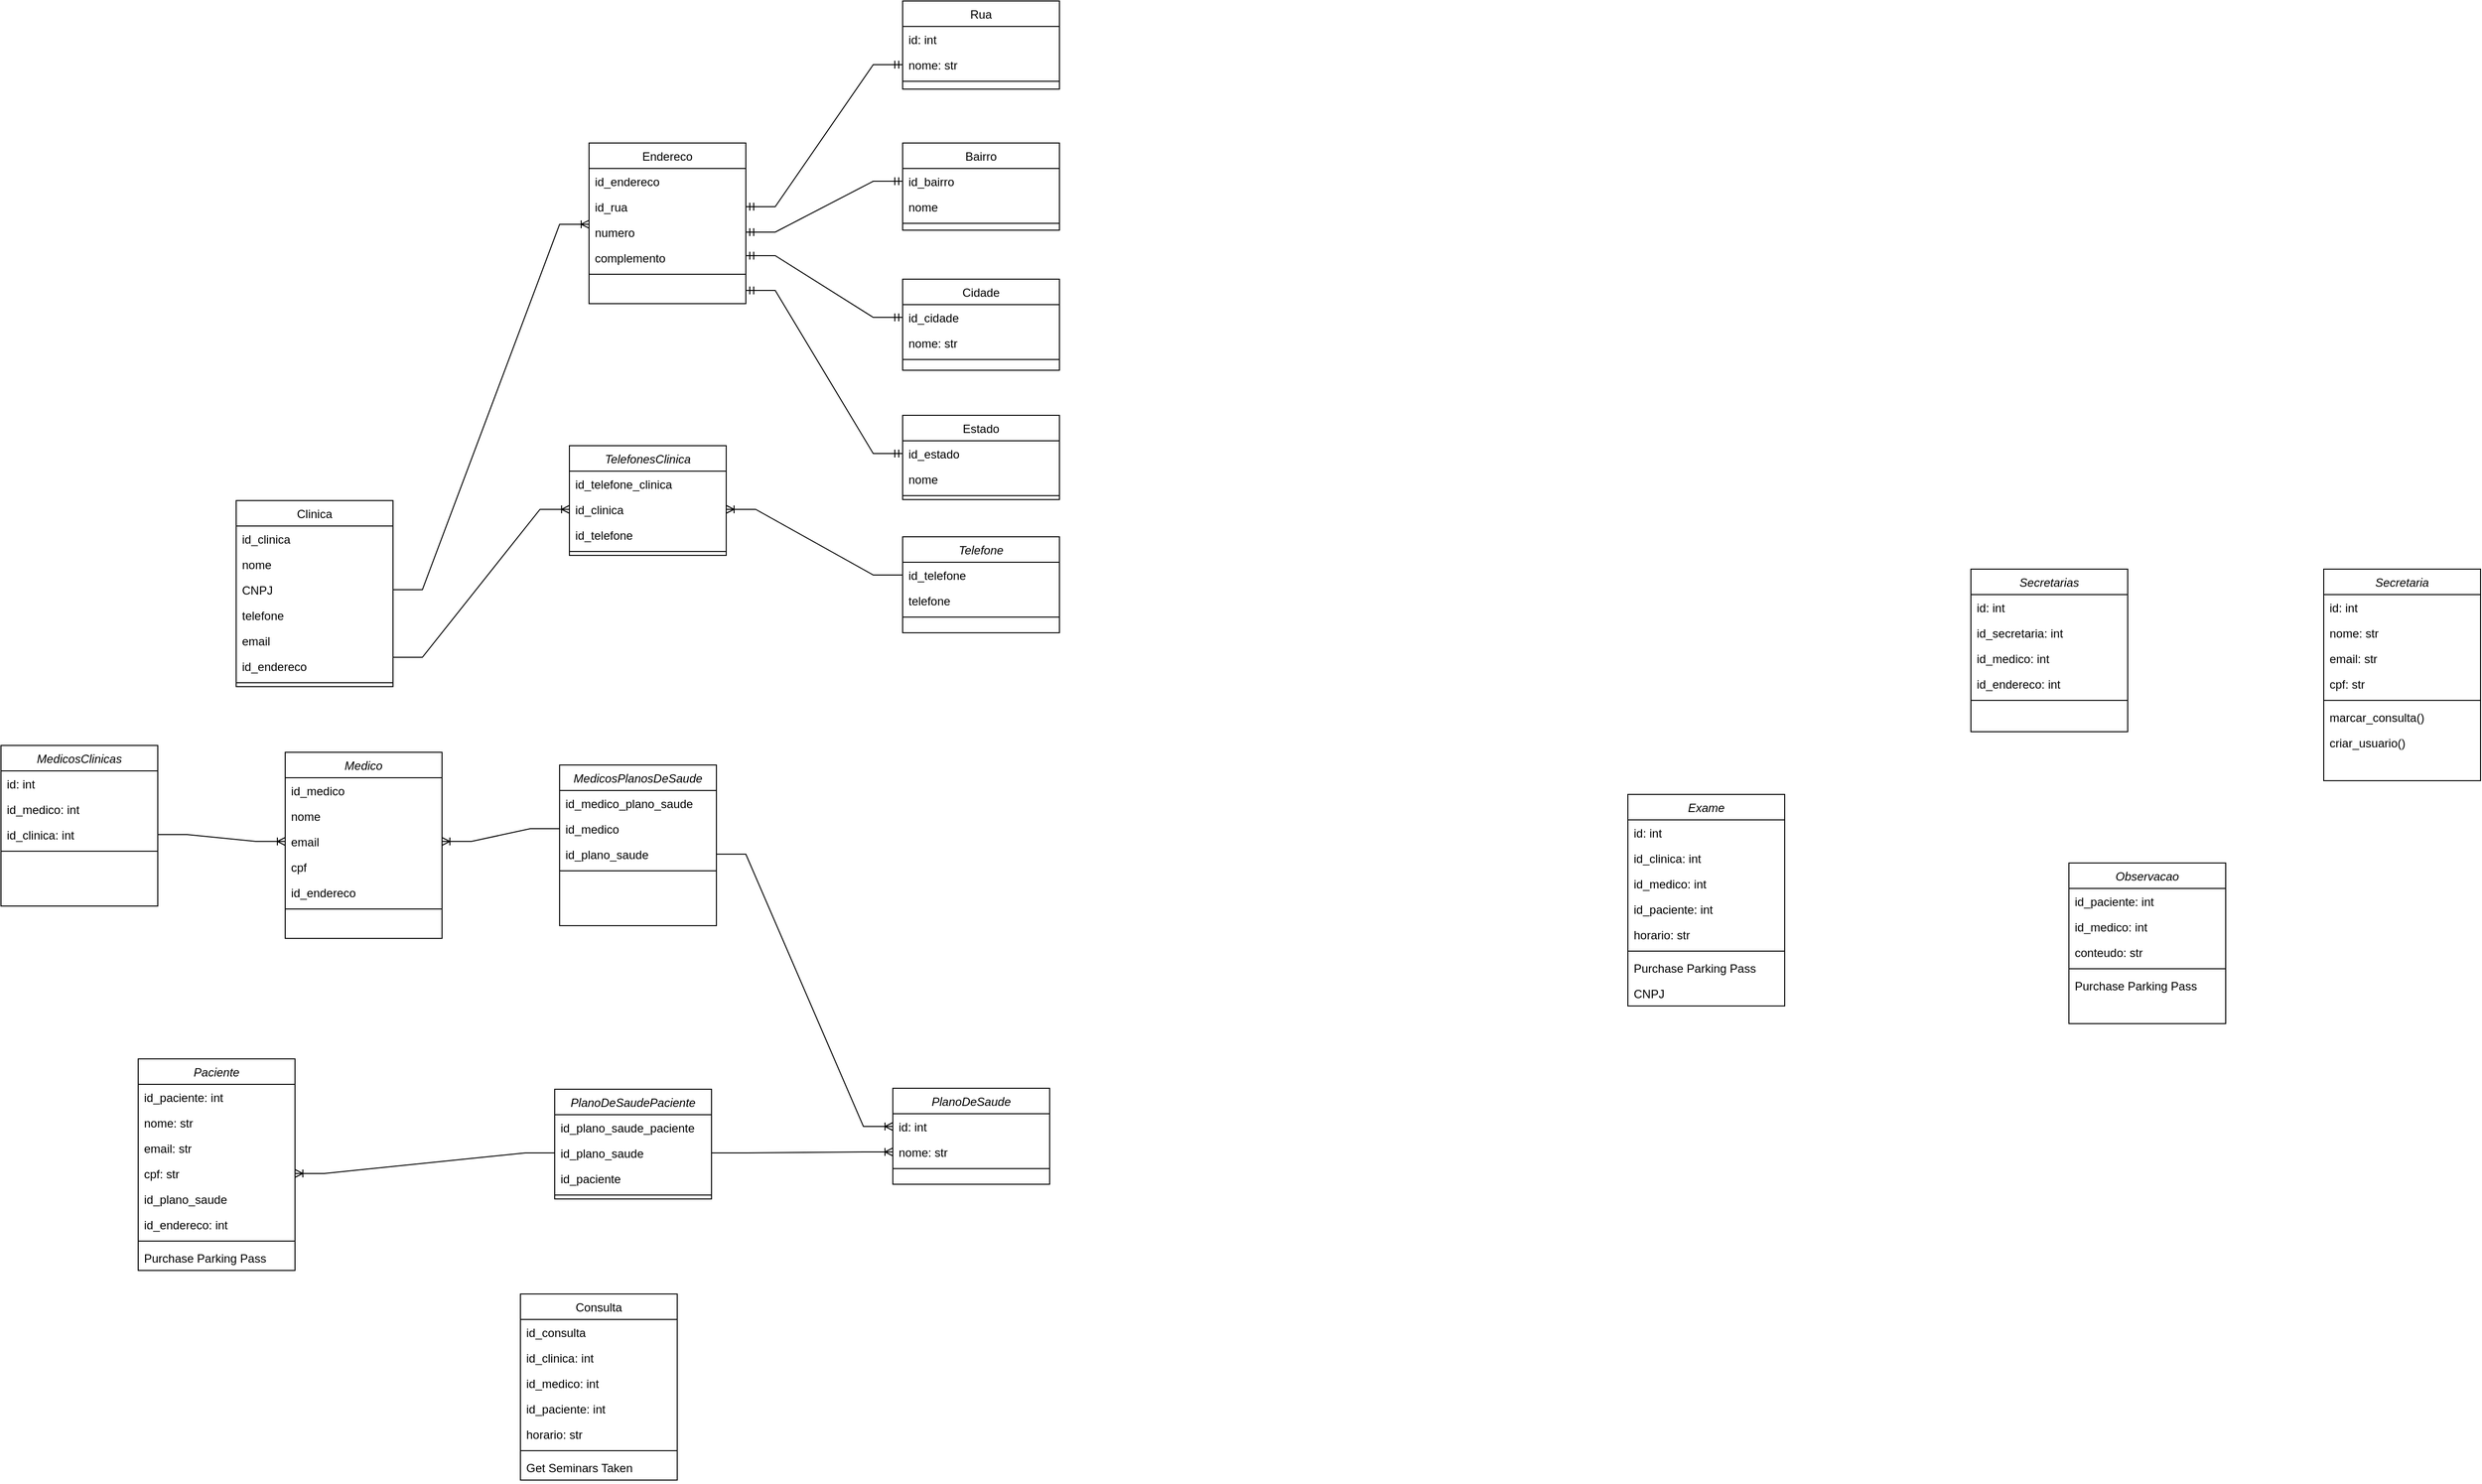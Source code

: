 <mxfile version="26.0.16">
  <diagram id="C5RBs43oDa-KdzZeNtuy" name="Page-1">
    <mxGraphModel dx="3377" dy="2084" grid="1" gridSize="10" guides="1" tooltips="1" connect="1" arrows="1" fold="1" page="1" pageScale="1" pageWidth="827" pageHeight="1169" math="0" shadow="0">
      <root>
        <mxCell id="WIyWlLk6GJQsqaUBKTNV-0" />
        <mxCell id="WIyWlLk6GJQsqaUBKTNV-1" parent="WIyWlLk6GJQsqaUBKTNV-0" />
        <mxCell id="zkfFHV4jXpPFQw0GAbJ--0" value="Observacao" style="swimlane;fontStyle=2;align=center;verticalAlign=top;childLayout=stackLayout;horizontal=1;startSize=26;horizontalStack=0;resizeParent=1;resizeLast=0;collapsible=1;marginBottom=0;rounded=0;shadow=0;strokeWidth=1;" parent="WIyWlLk6GJQsqaUBKTNV-1" vertex="1">
          <mxGeometry x="1150" y="380" width="160" height="164" as="geometry">
            <mxRectangle x="230" y="140" width="160" height="26" as="alternateBounds" />
          </mxGeometry>
        </mxCell>
        <mxCell id="zkfFHV4jXpPFQw0GAbJ--1" value="id_paciente: int" style="text;align=left;verticalAlign=top;spacingLeft=4;spacingRight=4;overflow=hidden;rotatable=0;points=[[0,0.5],[1,0.5]];portConstraint=eastwest;" parent="zkfFHV4jXpPFQw0GAbJ--0" vertex="1">
          <mxGeometry y="26" width="160" height="26" as="geometry" />
        </mxCell>
        <mxCell id="SX7Bbc2QHcD6YAkWvThL-48" value="id_medico: int" style="text;align=left;verticalAlign=top;spacingLeft=4;spacingRight=4;overflow=hidden;rotatable=0;points=[[0,0.5],[1,0.5]];portConstraint=eastwest;" parent="zkfFHV4jXpPFQw0GAbJ--0" vertex="1">
          <mxGeometry y="52" width="160" height="26" as="geometry" />
        </mxCell>
        <mxCell id="zkfFHV4jXpPFQw0GAbJ--2" value="conteudo: str" style="text;align=left;verticalAlign=top;spacingLeft=4;spacingRight=4;overflow=hidden;rotatable=0;points=[[0,0.5],[1,0.5]];portConstraint=eastwest;rounded=0;shadow=0;html=0;" parent="zkfFHV4jXpPFQw0GAbJ--0" vertex="1">
          <mxGeometry y="78" width="160" height="26" as="geometry" />
        </mxCell>
        <mxCell id="zkfFHV4jXpPFQw0GAbJ--4" value="" style="line;html=1;strokeWidth=1;align=left;verticalAlign=middle;spacingTop=-1;spacingLeft=3;spacingRight=3;rotatable=0;labelPosition=right;points=[];portConstraint=eastwest;" parent="zkfFHV4jXpPFQw0GAbJ--0" vertex="1">
          <mxGeometry y="104" width="160" height="8" as="geometry" />
        </mxCell>
        <mxCell id="zkfFHV4jXpPFQw0GAbJ--5" value="Purchase Parking Pass" style="text;align=left;verticalAlign=top;spacingLeft=4;spacingRight=4;overflow=hidden;rotatable=0;points=[[0,0.5],[1,0.5]];portConstraint=eastwest;" parent="zkfFHV4jXpPFQw0GAbJ--0" vertex="1">
          <mxGeometry y="112" width="160" height="26" as="geometry" />
        </mxCell>
        <mxCell id="zkfFHV4jXpPFQw0GAbJ--6" value="Consulta" style="swimlane;fontStyle=0;align=center;verticalAlign=top;childLayout=stackLayout;horizontal=1;startSize=26;horizontalStack=0;resizeParent=1;resizeLast=0;collapsible=1;marginBottom=0;rounded=0;shadow=0;strokeWidth=1;" parent="WIyWlLk6GJQsqaUBKTNV-1" vertex="1">
          <mxGeometry x="-430" y="820" width="160" height="190" as="geometry">
            <mxRectangle x="130" y="380" width="160" height="26" as="alternateBounds" />
          </mxGeometry>
        </mxCell>
        <mxCell id="zkfFHV4jXpPFQw0GAbJ--8" value="id_consulta" style="text;align=left;verticalAlign=top;spacingLeft=4;spacingRight=4;overflow=hidden;rotatable=0;points=[[0,0.5],[1,0.5]];portConstraint=eastwest;rounded=0;shadow=0;html=0;" parent="zkfFHV4jXpPFQw0GAbJ--6" vertex="1">
          <mxGeometry y="26" width="160" height="26" as="geometry" />
        </mxCell>
        <mxCell id="SX7Bbc2QHcD6YAkWvThL-60" value="id_clinica: int" style="text;align=left;verticalAlign=top;spacingLeft=4;spacingRight=4;overflow=hidden;rotatable=0;points=[[0,0.5],[1,0.5]];portConstraint=eastwest;rounded=0;shadow=0;html=0;" parent="zkfFHV4jXpPFQw0GAbJ--6" vertex="1">
          <mxGeometry y="52" width="160" height="26" as="geometry" />
        </mxCell>
        <mxCell id="SX7Bbc2QHcD6YAkWvThL-52" value="id_medico: int" style="text;align=left;verticalAlign=top;spacingLeft=4;spacingRight=4;overflow=hidden;rotatable=0;points=[[0,0.5],[1,0.5]];portConstraint=eastwest;" parent="zkfFHV4jXpPFQw0GAbJ--6" vertex="1">
          <mxGeometry y="78" width="160" height="26" as="geometry" />
        </mxCell>
        <mxCell id="SX7Bbc2QHcD6YAkWvThL-54" value="id_paciente: int" style="text;align=left;verticalAlign=top;spacingLeft=4;spacingRight=4;overflow=hidden;rotatable=0;points=[[0,0.5],[1,0.5]];portConstraint=eastwest;" parent="zkfFHV4jXpPFQw0GAbJ--6" vertex="1">
          <mxGeometry y="104" width="160" height="26" as="geometry" />
        </mxCell>
        <mxCell id="zkfFHV4jXpPFQw0GAbJ--7" value="horario: str" style="text;align=left;verticalAlign=top;spacingLeft=4;spacingRight=4;overflow=hidden;rotatable=0;points=[[0,0.5],[1,0.5]];portConstraint=eastwest;" parent="zkfFHV4jXpPFQw0GAbJ--6" vertex="1">
          <mxGeometry y="130" width="160" height="26" as="geometry" />
        </mxCell>
        <mxCell id="zkfFHV4jXpPFQw0GAbJ--9" value="" style="line;html=1;strokeWidth=1;align=left;verticalAlign=middle;spacingTop=-1;spacingLeft=3;spacingRight=3;rotatable=0;labelPosition=right;points=[];portConstraint=eastwest;" parent="zkfFHV4jXpPFQw0GAbJ--6" vertex="1">
          <mxGeometry y="156" width="160" height="8" as="geometry" />
        </mxCell>
        <mxCell id="zkfFHV4jXpPFQw0GAbJ--11" value="Get Seminars Taken" style="text;align=left;verticalAlign=top;spacingLeft=4;spacingRight=4;overflow=hidden;rotatable=0;points=[[0,0.5],[1,0.5]];portConstraint=eastwest;" parent="zkfFHV4jXpPFQw0GAbJ--6" vertex="1">
          <mxGeometry y="164" width="160" height="26" as="geometry" />
        </mxCell>
        <mxCell id="zkfFHV4jXpPFQw0GAbJ--13" value="Clinica" style="swimlane;fontStyle=0;align=center;verticalAlign=top;childLayout=stackLayout;horizontal=1;startSize=26;horizontalStack=0;resizeParent=1;resizeLast=0;collapsible=1;marginBottom=0;rounded=0;shadow=0;strokeWidth=1;" parent="WIyWlLk6GJQsqaUBKTNV-1" vertex="1">
          <mxGeometry x="-720" y="10" width="160" height="190" as="geometry">
            <mxRectangle x="340" y="380" width="170" height="26" as="alternateBounds" />
          </mxGeometry>
        </mxCell>
        <mxCell id="zkfFHV4jXpPFQw0GAbJ--14" value="id_clinica" style="text;align=left;verticalAlign=top;spacingLeft=4;spacingRight=4;overflow=hidden;rotatable=0;points=[[0,0.5],[1,0.5]];portConstraint=eastwest;" parent="zkfFHV4jXpPFQw0GAbJ--13" vertex="1">
          <mxGeometry y="26" width="160" height="26" as="geometry" />
        </mxCell>
        <mxCell id="SX7Bbc2QHcD6YAkWvThL-89" value="nome" style="text;align=left;verticalAlign=top;spacingLeft=4;spacingRight=4;overflow=hidden;rotatable=0;points=[[0,0.5],[1,0.5]];portConstraint=eastwest;" parent="zkfFHV4jXpPFQw0GAbJ--13" vertex="1">
          <mxGeometry y="52" width="160" height="26" as="geometry" />
        </mxCell>
        <mxCell id="SX7Bbc2QHcD6YAkWvThL-164" value="CNPJ" style="text;align=left;verticalAlign=top;spacingLeft=4;spacingRight=4;overflow=hidden;rotatable=0;points=[[0,0.5],[1,0.5]];portConstraint=eastwest;" parent="zkfFHV4jXpPFQw0GAbJ--13" vertex="1">
          <mxGeometry y="78" width="160" height="26" as="geometry" />
        </mxCell>
        <mxCell id="SX7Bbc2QHcD6YAkWvThL-168" value="telefone" style="text;align=left;verticalAlign=top;spacingLeft=4;spacingRight=4;overflow=hidden;rotatable=0;points=[[0,0.5],[1,0.5]];portConstraint=eastwest;" parent="zkfFHV4jXpPFQw0GAbJ--13" vertex="1">
          <mxGeometry y="104" width="160" height="26" as="geometry" />
        </mxCell>
        <mxCell id="SX7Bbc2QHcD6YAkWvThL-166" value="email" style="text;align=left;verticalAlign=top;spacingLeft=4;spacingRight=4;overflow=hidden;rotatable=0;points=[[0,0.5],[1,0.5]];portConstraint=eastwest;" parent="zkfFHV4jXpPFQw0GAbJ--13" vertex="1">
          <mxGeometry y="130" width="160" height="26" as="geometry" />
        </mxCell>
        <mxCell id="SX7Bbc2QHcD6YAkWvThL-118" value="id_endereco" style="text;align=left;verticalAlign=top;spacingLeft=4;spacingRight=4;overflow=hidden;rotatable=0;points=[[0,0.5],[1,0.5]];portConstraint=eastwest;" parent="zkfFHV4jXpPFQw0GAbJ--13" vertex="1">
          <mxGeometry y="156" width="160" height="26" as="geometry" />
        </mxCell>
        <mxCell id="zkfFHV4jXpPFQw0GAbJ--15" value="" style="line;html=1;strokeWidth=1;align=left;verticalAlign=middle;spacingTop=-1;spacingLeft=3;spacingRight=3;rotatable=0;labelPosition=right;points=[];portConstraint=eastwest;" parent="zkfFHV4jXpPFQw0GAbJ--13" vertex="1">
          <mxGeometry y="182" width="160" height="8" as="geometry" />
        </mxCell>
        <mxCell id="SX7Bbc2QHcD6YAkWvThL-0" value="Paciente" style="swimlane;fontStyle=2;align=center;verticalAlign=top;childLayout=stackLayout;horizontal=1;startSize=26;horizontalStack=0;resizeParent=1;resizeLast=0;collapsible=1;marginBottom=0;rounded=0;shadow=0;strokeWidth=1;" parent="WIyWlLk6GJQsqaUBKTNV-1" vertex="1">
          <mxGeometry x="-820" y="580" width="160" height="216" as="geometry">
            <mxRectangle x="230" y="140" width="160" height="26" as="alternateBounds" />
          </mxGeometry>
        </mxCell>
        <mxCell id="SX7Bbc2QHcD6YAkWvThL-71" value="id_paciente: int" style="text;align=left;verticalAlign=top;spacingLeft=4;spacingRight=4;overflow=hidden;rotatable=0;points=[[0,0.5],[1,0.5]];portConstraint=eastwest;" parent="SX7Bbc2QHcD6YAkWvThL-0" vertex="1">
          <mxGeometry y="26" width="160" height="26" as="geometry" />
        </mxCell>
        <mxCell id="SX7Bbc2QHcD6YAkWvThL-73" value="nome: str" style="text;align=left;verticalAlign=top;spacingLeft=4;spacingRight=4;overflow=hidden;rotatable=0;points=[[0,0.5],[1,0.5]];portConstraint=eastwest;rounded=0;shadow=0;html=0;" parent="SX7Bbc2QHcD6YAkWvThL-0" vertex="1">
          <mxGeometry y="52" width="160" height="26" as="geometry" />
        </mxCell>
        <mxCell id="SX7Bbc2QHcD6YAkWvThL-78" value="email: str" style="text;align=left;verticalAlign=top;spacingLeft=4;spacingRight=4;overflow=hidden;rotatable=0;points=[[0,0.5],[1,0.5]];portConstraint=eastwest;rounded=0;shadow=0;html=0;" parent="SX7Bbc2QHcD6YAkWvThL-0" vertex="1">
          <mxGeometry y="78" width="160" height="26" as="geometry" />
        </mxCell>
        <mxCell id="SX7Bbc2QHcD6YAkWvThL-72" value="cpf: str" style="text;align=left;verticalAlign=top;spacingLeft=4;spacingRight=4;overflow=hidden;rotatable=0;points=[[0,0.5],[1,0.5]];portConstraint=eastwest;" parent="SX7Bbc2QHcD6YAkWvThL-0" vertex="1">
          <mxGeometry y="104" width="160" height="26" as="geometry" />
        </mxCell>
        <mxCell id="SX7Bbc2QHcD6YAkWvThL-177" value="id_plano_saude" style="text;align=left;verticalAlign=top;spacingLeft=4;spacingRight=4;overflow=hidden;rotatable=0;points=[[0,0.5],[1,0.5]];portConstraint=eastwest;" parent="SX7Bbc2QHcD6YAkWvThL-0" vertex="1">
          <mxGeometry y="130" width="160" height="26" as="geometry" />
        </mxCell>
        <mxCell id="SX7Bbc2QHcD6YAkWvThL-141" value="id_endereco: int" style="text;align=left;verticalAlign=top;spacingLeft=4;spacingRight=4;overflow=hidden;rotatable=0;points=[[0,0.5],[1,0.5]];portConstraint=eastwest;" parent="SX7Bbc2QHcD6YAkWvThL-0" vertex="1">
          <mxGeometry y="156" width="160" height="26" as="geometry" />
        </mxCell>
        <mxCell id="SX7Bbc2QHcD6YAkWvThL-4" value="" style="line;html=1;strokeWidth=1;align=left;verticalAlign=middle;spacingTop=-1;spacingLeft=3;spacingRight=3;rotatable=0;labelPosition=right;points=[];portConstraint=eastwest;" parent="SX7Bbc2QHcD6YAkWvThL-0" vertex="1">
          <mxGeometry y="182" width="160" height="8" as="geometry" />
        </mxCell>
        <mxCell id="SX7Bbc2QHcD6YAkWvThL-5" value="Purchase Parking Pass" style="text;align=left;verticalAlign=top;spacingLeft=4;spacingRight=4;overflow=hidden;rotatable=0;points=[[0,0.5],[1,0.5]];portConstraint=eastwest;" parent="SX7Bbc2QHcD6YAkWvThL-0" vertex="1">
          <mxGeometry y="190" width="160" height="26" as="geometry" />
        </mxCell>
        <mxCell id="SX7Bbc2QHcD6YAkWvThL-7" value="Medico" style="swimlane;fontStyle=2;align=center;verticalAlign=top;childLayout=stackLayout;horizontal=1;startSize=26;horizontalStack=0;resizeParent=1;resizeLast=0;collapsible=1;marginBottom=0;rounded=0;shadow=0;strokeWidth=1;" parent="WIyWlLk6GJQsqaUBKTNV-1" vertex="1">
          <mxGeometry x="-670" y="267" width="160" height="190" as="geometry">
            <mxRectangle x="230" y="140" width="160" height="26" as="alternateBounds" />
          </mxGeometry>
        </mxCell>
        <mxCell id="SX7Bbc2QHcD6YAkWvThL-68" value="id_medico" style="text;align=left;verticalAlign=top;spacingLeft=4;spacingRight=4;overflow=hidden;rotatable=0;points=[[0,0.5],[1,0.5]];portConstraint=eastwest;" parent="SX7Bbc2QHcD6YAkWvThL-7" vertex="1">
          <mxGeometry y="26" width="160" height="26" as="geometry" />
        </mxCell>
        <mxCell id="SX7Bbc2QHcD6YAkWvThL-69" value="nome" style="text;align=left;verticalAlign=top;spacingLeft=4;spacingRight=4;overflow=hidden;rotatable=0;points=[[0,0.5],[1,0.5]];portConstraint=eastwest;" parent="SX7Bbc2QHcD6YAkWvThL-7" vertex="1">
          <mxGeometry y="52" width="160" height="26" as="geometry" />
        </mxCell>
        <mxCell id="SX7Bbc2QHcD6YAkWvThL-70" value="email" style="text;align=left;verticalAlign=top;spacingLeft=4;spacingRight=4;overflow=hidden;rotatable=0;points=[[0,0.5],[1,0.5]];portConstraint=eastwest;rounded=0;shadow=0;html=0;" parent="SX7Bbc2QHcD6YAkWvThL-7" vertex="1">
          <mxGeometry y="78" width="160" height="26" as="geometry" />
        </mxCell>
        <mxCell id="SX7Bbc2QHcD6YAkWvThL-79" value="cpf" style="text;align=left;verticalAlign=top;spacingLeft=4;spacingRight=4;overflow=hidden;rotatable=0;points=[[0,0.5],[1,0.5]];portConstraint=eastwest;" parent="SX7Bbc2QHcD6YAkWvThL-7" vertex="1">
          <mxGeometry y="104" width="160" height="26" as="geometry" />
        </mxCell>
        <mxCell id="SX7Bbc2QHcD6YAkWvThL-142" value="id_endereco" style="text;align=left;verticalAlign=top;spacingLeft=4;spacingRight=4;overflow=hidden;rotatable=0;points=[[0,0.5],[1,0.5]];portConstraint=eastwest;" parent="SX7Bbc2QHcD6YAkWvThL-7" vertex="1">
          <mxGeometry y="130" width="160" height="26" as="geometry" />
        </mxCell>
        <mxCell id="SX7Bbc2QHcD6YAkWvThL-11" value="" style="line;html=1;strokeWidth=1;align=left;verticalAlign=middle;spacingTop=-1;spacingLeft=3;spacingRight=3;rotatable=0;labelPosition=right;points=[];portConstraint=eastwest;" parent="SX7Bbc2QHcD6YAkWvThL-7" vertex="1">
          <mxGeometry y="156" width="160" height="8" as="geometry" />
        </mxCell>
        <mxCell id="SX7Bbc2QHcD6YAkWvThL-14" value="Exame" style="swimlane;fontStyle=2;align=center;verticalAlign=top;childLayout=stackLayout;horizontal=1;startSize=26;horizontalStack=0;resizeParent=1;resizeLast=0;collapsible=1;marginBottom=0;rounded=0;shadow=0;strokeWidth=1;" parent="WIyWlLk6GJQsqaUBKTNV-1" vertex="1">
          <mxGeometry x="700" y="310" width="160" height="216" as="geometry">
            <mxRectangle x="230" y="140" width="160" height="26" as="alternateBounds" />
          </mxGeometry>
        </mxCell>
        <mxCell id="SX7Bbc2QHcD6YAkWvThL-17" value="id: int" style="text;align=left;verticalAlign=top;spacingLeft=4;spacingRight=4;overflow=hidden;rotatable=0;points=[[0,0.5],[1,0.5]];portConstraint=eastwest;rounded=0;shadow=0;html=0;" parent="SX7Bbc2QHcD6YAkWvThL-14" vertex="1">
          <mxGeometry y="26" width="160" height="26" as="geometry" />
        </mxCell>
        <mxCell id="SX7Bbc2QHcD6YAkWvThL-117" value="id_clinica: int" style="text;align=left;verticalAlign=top;spacingLeft=4;spacingRight=4;overflow=hidden;rotatable=0;points=[[0,0.5],[1,0.5]];portConstraint=eastwest;rounded=0;shadow=0;html=0;" parent="SX7Bbc2QHcD6YAkWvThL-14" vertex="1">
          <mxGeometry y="52" width="160" height="26" as="geometry" />
        </mxCell>
        <mxCell id="SX7Bbc2QHcD6YAkWvThL-15" value="id_medico: int" style="text;align=left;verticalAlign=top;spacingLeft=4;spacingRight=4;overflow=hidden;rotatable=0;points=[[0,0.5],[1,0.5]];portConstraint=eastwest;" parent="SX7Bbc2QHcD6YAkWvThL-14" vertex="1">
          <mxGeometry y="78" width="160" height="26" as="geometry" />
        </mxCell>
        <mxCell id="SX7Bbc2QHcD6YAkWvThL-16" value="id_paciente: int" style="text;align=left;verticalAlign=top;spacingLeft=4;spacingRight=4;overflow=hidden;rotatable=0;points=[[0,0.5],[1,0.5]];portConstraint=eastwest;rounded=0;shadow=0;html=0;" parent="SX7Bbc2QHcD6YAkWvThL-14" vertex="1">
          <mxGeometry y="104" width="160" height="26" as="geometry" />
        </mxCell>
        <mxCell id="SX7Bbc2QHcD6YAkWvThL-35" value="horario: str" style="text;align=left;verticalAlign=top;spacingLeft=4;spacingRight=4;overflow=hidden;rotatable=0;points=[[0,0.5],[1,0.5]];portConstraint=eastwest;rounded=0;shadow=0;html=0;" parent="SX7Bbc2QHcD6YAkWvThL-14" vertex="1">
          <mxGeometry y="130" width="160" height="26" as="geometry" />
        </mxCell>
        <mxCell id="SX7Bbc2QHcD6YAkWvThL-18" value="" style="line;html=1;strokeWidth=1;align=left;verticalAlign=middle;spacingTop=-1;spacingLeft=3;spacingRight=3;rotatable=0;labelPosition=right;points=[];portConstraint=eastwest;" parent="SX7Bbc2QHcD6YAkWvThL-14" vertex="1">
          <mxGeometry y="156" width="160" height="8" as="geometry" />
        </mxCell>
        <mxCell id="SX7Bbc2QHcD6YAkWvThL-19" value="Purchase Parking Pass" style="text;align=left;verticalAlign=top;spacingLeft=4;spacingRight=4;overflow=hidden;rotatable=0;points=[[0,0.5],[1,0.5]];portConstraint=eastwest;" parent="SX7Bbc2QHcD6YAkWvThL-14" vertex="1">
          <mxGeometry y="164" width="160" height="26" as="geometry" />
        </mxCell>
        <mxCell id="SX7Bbc2QHcD6YAkWvThL-165" value="CNPJ" style="text;align=left;verticalAlign=top;spacingLeft=4;spacingRight=4;overflow=hidden;rotatable=0;points=[[0,0.5],[1,0.5]];portConstraint=eastwest;" parent="SX7Bbc2QHcD6YAkWvThL-14" vertex="1">
          <mxGeometry y="190" width="160" height="26" as="geometry" />
        </mxCell>
        <mxCell id="SX7Bbc2QHcD6YAkWvThL-39" value="Secretaria" style="swimlane;fontStyle=2;align=center;verticalAlign=top;childLayout=stackLayout;horizontal=1;startSize=26;horizontalStack=0;resizeParent=1;resizeLast=0;collapsible=1;marginBottom=0;rounded=0;shadow=0;strokeWidth=1;" parent="WIyWlLk6GJQsqaUBKTNV-1" vertex="1">
          <mxGeometry x="1410" y="80" width="160" height="216" as="geometry">
            <mxRectangle x="230" y="140" width="160" height="26" as="alternateBounds" />
          </mxGeometry>
        </mxCell>
        <mxCell id="SX7Bbc2QHcD6YAkWvThL-74" value="id: int" style="text;align=left;verticalAlign=top;spacingLeft=4;spacingRight=4;overflow=hidden;rotatable=0;points=[[0,0.5],[1,0.5]];portConstraint=eastwest;" parent="SX7Bbc2QHcD6YAkWvThL-39" vertex="1">
          <mxGeometry y="26" width="160" height="26" as="geometry" />
        </mxCell>
        <mxCell id="SX7Bbc2QHcD6YAkWvThL-75" value="nome: str" style="text;align=left;verticalAlign=top;spacingLeft=4;spacingRight=4;overflow=hidden;rotatable=0;points=[[0,0.5],[1,0.5]];portConstraint=eastwest;" parent="SX7Bbc2QHcD6YAkWvThL-39" vertex="1">
          <mxGeometry y="52" width="160" height="26" as="geometry" />
        </mxCell>
        <mxCell id="SX7Bbc2QHcD6YAkWvThL-76" value="email: str" style="text;align=left;verticalAlign=top;spacingLeft=4;spacingRight=4;overflow=hidden;rotatable=0;points=[[0,0.5],[1,0.5]];portConstraint=eastwest;rounded=0;shadow=0;html=0;" parent="SX7Bbc2QHcD6YAkWvThL-39" vertex="1">
          <mxGeometry y="78" width="160" height="26" as="geometry" />
        </mxCell>
        <mxCell id="SX7Bbc2QHcD6YAkWvThL-80" value="cpf: str" style="text;align=left;verticalAlign=top;spacingLeft=4;spacingRight=4;overflow=hidden;rotatable=0;points=[[0,0.5],[1,0.5]];portConstraint=eastwest;" parent="SX7Bbc2QHcD6YAkWvThL-39" vertex="1">
          <mxGeometry y="104" width="160" height="26" as="geometry" />
        </mxCell>
        <mxCell id="SX7Bbc2QHcD6YAkWvThL-40" value="" style="line;html=1;strokeWidth=1;align=left;verticalAlign=middle;spacingTop=-1;spacingLeft=3;spacingRight=3;rotatable=0;labelPosition=right;points=[];portConstraint=eastwest;" parent="SX7Bbc2QHcD6YAkWvThL-39" vertex="1">
          <mxGeometry y="130" width="160" height="8" as="geometry" />
        </mxCell>
        <mxCell id="SX7Bbc2QHcD6YAkWvThL-41" value="marcar_consulta()" style="text;align=left;verticalAlign=top;spacingLeft=4;spacingRight=4;overflow=hidden;rotatable=0;points=[[0,0.5],[1,0.5]];portConstraint=eastwest;" parent="SX7Bbc2QHcD6YAkWvThL-39" vertex="1">
          <mxGeometry y="138" width="160" height="26" as="geometry" />
        </mxCell>
        <mxCell id="SX7Bbc2QHcD6YAkWvThL-81" value="criar_usuario()" style="text;align=left;verticalAlign=top;spacingLeft=4;spacingRight=4;overflow=hidden;rotatable=0;points=[[0,0.5],[1,0.5]];portConstraint=eastwest;" parent="SX7Bbc2QHcD6YAkWvThL-39" vertex="1">
          <mxGeometry y="164" width="160" height="26" as="geometry" />
        </mxCell>
        <mxCell id="SX7Bbc2QHcD6YAkWvThL-82" value="MedicosClinicas" style="swimlane;fontStyle=2;align=center;verticalAlign=top;childLayout=stackLayout;horizontal=1;startSize=26;horizontalStack=0;resizeParent=1;resizeLast=0;collapsible=1;marginBottom=0;rounded=0;shadow=0;strokeWidth=1;" parent="WIyWlLk6GJQsqaUBKTNV-1" vertex="1">
          <mxGeometry x="-960" y="260" width="160" height="164" as="geometry">
            <mxRectangle x="230" y="140" width="160" height="26" as="alternateBounds" />
          </mxGeometry>
        </mxCell>
        <mxCell id="SX7Bbc2QHcD6YAkWvThL-83" value="id: int" style="text;align=left;verticalAlign=top;spacingLeft=4;spacingRight=4;overflow=hidden;rotatable=0;points=[[0,0.5],[1,0.5]];portConstraint=eastwest;" parent="SX7Bbc2QHcD6YAkWvThL-82" vertex="1">
          <mxGeometry y="26" width="160" height="26" as="geometry" />
        </mxCell>
        <mxCell id="SX7Bbc2QHcD6YAkWvThL-84" value="id_medico: int" style="text;align=left;verticalAlign=top;spacingLeft=4;spacingRight=4;overflow=hidden;rotatable=0;points=[[0,0.5],[1,0.5]];portConstraint=eastwest;" parent="SX7Bbc2QHcD6YAkWvThL-82" vertex="1">
          <mxGeometry y="52" width="160" height="26" as="geometry" />
        </mxCell>
        <mxCell id="SX7Bbc2QHcD6YAkWvThL-85" value="id_clinica: int" style="text;align=left;verticalAlign=top;spacingLeft=4;spacingRight=4;overflow=hidden;rotatable=0;points=[[0,0.5],[1,0.5]];portConstraint=eastwest;rounded=0;shadow=0;html=0;" parent="SX7Bbc2QHcD6YAkWvThL-82" vertex="1">
          <mxGeometry y="78" width="160" height="26" as="geometry" />
        </mxCell>
        <mxCell id="SX7Bbc2QHcD6YAkWvThL-87" value="" style="line;html=1;strokeWidth=1;align=left;verticalAlign=middle;spacingTop=-1;spacingLeft=3;spacingRight=3;rotatable=0;labelPosition=right;points=[];portConstraint=eastwest;" parent="SX7Bbc2QHcD6YAkWvThL-82" vertex="1">
          <mxGeometry y="104" width="160" height="8" as="geometry" />
        </mxCell>
        <mxCell id="SX7Bbc2QHcD6YAkWvThL-91" value="Secretarias" style="swimlane;fontStyle=2;align=center;verticalAlign=top;childLayout=stackLayout;horizontal=1;startSize=26;horizontalStack=0;resizeParent=1;resizeLast=0;collapsible=1;marginBottom=0;rounded=0;shadow=0;strokeWidth=1;" parent="WIyWlLk6GJQsqaUBKTNV-1" vertex="1">
          <mxGeometry x="1050" y="80" width="160" height="166" as="geometry">
            <mxRectangle x="230" y="140" width="160" height="26" as="alternateBounds" />
          </mxGeometry>
        </mxCell>
        <mxCell id="SX7Bbc2QHcD6YAkWvThL-92" value="id: int" style="text;align=left;verticalAlign=top;spacingLeft=4;spacingRight=4;overflow=hidden;rotatable=0;points=[[0,0.5],[1,0.5]];portConstraint=eastwest;" parent="SX7Bbc2QHcD6YAkWvThL-91" vertex="1">
          <mxGeometry y="26" width="160" height="26" as="geometry" />
        </mxCell>
        <mxCell id="SX7Bbc2QHcD6YAkWvThL-93" value="id_secretaria: int" style="text;align=left;verticalAlign=top;spacingLeft=4;spacingRight=4;overflow=hidden;rotatable=0;points=[[0,0.5],[1,0.5]];portConstraint=eastwest;" parent="SX7Bbc2QHcD6YAkWvThL-91" vertex="1">
          <mxGeometry y="52" width="160" height="26" as="geometry" />
        </mxCell>
        <mxCell id="SX7Bbc2QHcD6YAkWvThL-94" value="id_medico: int" style="text;align=left;verticalAlign=top;spacingLeft=4;spacingRight=4;overflow=hidden;rotatable=0;points=[[0,0.5],[1,0.5]];portConstraint=eastwest;rounded=0;shadow=0;html=0;" parent="SX7Bbc2QHcD6YAkWvThL-91" vertex="1">
          <mxGeometry y="78" width="160" height="26" as="geometry" />
        </mxCell>
        <mxCell id="SX7Bbc2QHcD6YAkWvThL-143" value="id_endereco: int" style="text;align=left;verticalAlign=top;spacingLeft=4;spacingRight=4;overflow=hidden;rotatable=0;points=[[0,0.5],[1,0.5]];portConstraint=eastwest;" parent="SX7Bbc2QHcD6YAkWvThL-91" vertex="1">
          <mxGeometry y="104" width="160" height="26" as="geometry" />
        </mxCell>
        <mxCell id="SX7Bbc2QHcD6YAkWvThL-97" value="" style="line;html=1;strokeWidth=1;align=left;verticalAlign=middle;spacingTop=-1;spacingLeft=3;spacingRight=3;rotatable=0;labelPosition=right;points=[];portConstraint=eastwest;" parent="SX7Bbc2QHcD6YAkWvThL-91" vertex="1">
          <mxGeometry y="130" width="160" height="8" as="geometry" />
        </mxCell>
        <mxCell id="SX7Bbc2QHcD6YAkWvThL-107" value="MedicosPlanosDeSaude" style="swimlane;fontStyle=2;align=center;verticalAlign=top;childLayout=stackLayout;horizontal=1;startSize=26;horizontalStack=0;resizeParent=1;resizeLast=0;collapsible=1;marginBottom=0;rounded=0;shadow=0;strokeWidth=1;" parent="WIyWlLk6GJQsqaUBKTNV-1" vertex="1">
          <mxGeometry x="-390" y="280" width="160" height="164" as="geometry">
            <mxRectangle x="230" y="140" width="160" height="26" as="alternateBounds" />
          </mxGeometry>
        </mxCell>
        <mxCell id="SX7Bbc2QHcD6YAkWvThL-108" value="id_medico_plano_saude" style="text;align=left;verticalAlign=top;spacingLeft=4;spacingRight=4;overflow=hidden;rotatable=0;points=[[0,0.5],[1,0.5]];portConstraint=eastwest;" parent="SX7Bbc2QHcD6YAkWvThL-107" vertex="1">
          <mxGeometry y="26" width="160" height="26" as="geometry" />
        </mxCell>
        <mxCell id="SX7Bbc2QHcD6YAkWvThL-109" value="id_medico" style="text;align=left;verticalAlign=top;spacingLeft=4;spacingRight=4;overflow=hidden;rotatable=0;points=[[0,0.5],[1,0.5]];portConstraint=eastwest;" parent="SX7Bbc2QHcD6YAkWvThL-107" vertex="1">
          <mxGeometry y="52" width="160" height="26" as="geometry" />
        </mxCell>
        <mxCell id="SX7Bbc2QHcD6YAkWvThL-111" value="id_plano_saude" style="text;align=left;verticalAlign=top;spacingLeft=4;spacingRight=4;overflow=hidden;rotatable=0;points=[[0,0.5],[1,0.5]];portConstraint=eastwest;" parent="SX7Bbc2QHcD6YAkWvThL-107" vertex="1">
          <mxGeometry y="78" width="160" height="26" as="geometry" />
        </mxCell>
        <mxCell id="SX7Bbc2QHcD6YAkWvThL-110" value="" style="line;html=1;strokeWidth=1;align=left;verticalAlign=middle;spacingTop=-1;spacingLeft=3;spacingRight=3;rotatable=0;labelPosition=right;points=[];portConstraint=eastwest;" parent="SX7Bbc2QHcD6YAkWvThL-107" vertex="1">
          <mxGeometry y="104" width="160" height="8" as="geometry" />
        </mxCell>
        <mxCell id="SX7Bbc2QHcD6YAkWvThL-112" value="PlanoDeSaude" style="swimlane;fontStyle=2;align=center;verticalAlign=top;childLayout=stackLayout;horizontal=1;startSize=26;horizontalStack=0;resizeParent=1;resizeLast=0;collapsible=1;marginBottom=0;rounded=0;shadow=0;strokeWidth=1;" parent="WIyWlLk6GJQsqaUBKTNV-1" vertex="1">
          <mxGeometry x="-50" y="610" width="160" height="98" as="geometry">
            <mxRectangle x="230" y="140" width="160" height="26" as="alternateBounds" />
          </mxGeometry>
        </mxCell>
        <mxCell id="SX7Bbc2QHcD6YAkWvThL-113" value="id: int" style="text;align=left;verticalAlign=top;spacingLeft=4;spacingRight=4;overflow=hidden;rotatable=0;points=[[0,0.5],[1,0.5]];portConstraint=eastwest;" parent="SX7Bbc2QHcD6YAkWvThL-112" vertex="1">
          <mxGeometry y="26" width="160" height="26" as="geometry" />
        </mxCell>
        <mxCell id="SX7Bbc2QHcD6YAkWvThL-114" value="nome: str" style="text;align=left;verticalAlign=top;spacingLeft=4;spacingRight=4;overflow=hidden;rotatable=0;points=[[0,0.5],[1,0.5]];portConstraint=eastwest;" parent="SX7Bbc2QHcD6YAkWvThL-112" vertex="1">
          <mxGeometry y="52" width="160" height="26" as="geometry" />
        </mxCell>
        <mxCell id="SX7Bbc2QHcD6YAkWvThL-115" value="" style="line;html=1;strokeWidth=1;align=left;verticalAlign=middle;spacingTop=-1;spacingLeft=3;spacingRight=3;rotatable=0;labelPosition=right;points=[];portConstraint=eastwest;" parent="SX7Bbc2QHcD6YAkWvThL-112" vertex="1">
          <mxGeometry y="78" width="160" height="8" as="geometry" />
        </mxCell>
        <mxCell id="SX7Bbc2QHcD6YAkWvThL-119" value="Endereco" style="swimlane;fontStyle=0;align=center;verticalAlign=top;childLayout=stackLayout;horizontal=1;startSize=26;horizontalStack=0;resizeParent=1;resizeLast=0;collapsible=1;marginBottom=0;rounded=0;shadow=0;strokeWidth=1;" parent="WIyWlLk6GJQsqaUBKTNV-1" vertex="1">
          <mxGeometry x="-360" y="-355" width="160" height="164" as="geometry">
            <mxRectangle x="340" y="380" width="170" height="26" as="alternateBounds" />
          </mxGeometry>
        </mxCell>
        <mxCell id="SX7Bbc2QHcD6YAkWvThL-120" value="id_endereco" style="text;align=left;verticalAlign=top;spacingLeft=4;spacingRight=4;overflow=hidden;rotatable=0;points=[[0,0.5],[1,0.5]];portConstraint=eastwest;" parent="SX7Bbc2QHcD6YAkWvThL-119" vertex="1">
          <mxGeometry y="26" width="160" height="26" as="geometry" />
        </mxCell>
        <mxCell id="SX7Bbc2QHcD6YAkWvThL-121" value="id_rua" style="text;align=left;verticalAlign=top;spacingLeft=4;spacingRight=4;overflow=hidden;rotatable=0;points=[[0,0.5],[1,0.5]];portConstraint=eastwest;" parent="SX7Bbc2QHcD6YAkWvThL-119" vertex="1">
          <mxGeometry y="52" width="160" height="26" as="geometry" />
        </mxCell>
        <mxCell id="SX7Bbc2QHcD6YAkWvThL-122" value="numero" style="text;align=left;verticalAlign=top;spacingLeft=4;spacingRight=4;overflow=hidden;rotatable=0;points=[[0,0.5],[1,0.5]];portConstraint=eastwest;" parent="SX7Bbc2QHcD6YAkWvThL-119" vertex="1">
          <mxGeometry y="78" width="160" height="26" as="geometry" />
        </mxCell>
        <mxCell id="SX7Bbc2QHcD6YAkWvThL-169" value="complemento" style="text;align=left;verticalAlign=top;spacingLeft=4;spacingRight=4;overflow=hidden;rotatable=0;points=[[0,0.5],[1,0.5]];portConstraint=eastwest;" parent="SX7Bbc2QHcD6YAkWvThL-119" vertex="1">
          <mxGeometry y="104" width="160" height="26" as="geometry" />
        </mxCell>
        <mxCell id="SX7Bbc2QHcD6YAkWvThL-123" value="" style="line;html=1;strokeWidth=1;align=left;verticalAlign=middle;spacingTop=-1;spacingLeft=3;spacingRight=3;rotatable=0;labelPosition=right;points=[];portConstraint=eastwest;" parent="SX7Bbc2QHcD6YAkWvThL-119" vertex="1">
          <mxGeometry y="130" width="160" height="8" as="geometry" />
        </mxCell>
        <mxCell id="SX7Bbc2QHcD6YAkWvThL-126" value="Rua" style="swimlane;fontStyle=0;align=center;verticalAlign=top;childLayout=stackLayout;horizontal=1;startSize=26;horizontalStack=0;resizeParent=1;resizeLast=0;collapsible=1;marginBottom=0;rounded=0;shadow=0;strokeWidth=1;" parent="WIyWlLk6GJQsqaUBKTNV-1" vertex="1">
          <mxGeometry x="-40" y="-500" width="160" height="90" as="geometry">
            <mxRectangle x="340" y="380" width="170" height="26" as="alternateBounds" />
          </mxGeometry>
        </mxCell>
        <mxCell id="SX7Bbc2QHcD6YAkWvThL-127" value="id: int" style="text;align=left;verticalAlign=top;spacingLeft=4;spacingRight=4;overflow=hidden;rotatable=0;points=[[0,0.5],[1,0.5]];portConstraint=eastwest;" parent="SX7Bbc2QHcD6YAkWvThL-126" vertex="1">
          <mxGeometry y="26" width="160" height="26" as="geometry" />
        </mxCell>
        <mxCell id="SX7Bbc2QHcD6YAkWvThL-128" value="nome: str" style="text;align=left;verticalAlign=top;spacingLeft=4;spacingRight=4;overflow=hidden;rotatable=0;points=[[0,0.5],[1,0.5]];portConstraint=eastwest;" parent="SX7Bbc2QHcD6YAkWvThL-126" vertex="1">
          <mxGeometry y="52" width="160" height="26" as="geometry" />
        </mxCell>
        <mxCell id="SX7Bbc2QHcD6YAkWvThL-132" value="" style="line;html=1;strokeWidth=1;align=left;verticalAlign=middle;spacingTop=-1;spacingLeft=3;spacingRight=3;rotatable=0;labelPosition=right;points=[];portConstraint=eastwest;" parent="SX7Bbc2QHcD6YAkWvThL-126" vertex="1">
          <mxGeometry y="78" width="160" height="8" as="geometry" />
        </mxCell>
        <mxCell id="SX7Bbc2QHcD6YAkWvThL-133" value="Bairro" style="swimlane;fontStyle=0;align=center;verticalAlign=top;childLayout=stackLayout;horizontal=1;startSize=26;horizontalStack=0;resizeParent=1;resizeLast=0;collapsible=1;marginBottom=0;rounded=0;shadow=0;strokeWidth=1;" parent="WIyWlLk6GJQsqaUBKTNV-1" vertex="1">
          <mxGeometry x="-40" y="-355" width="160" height="89" as="geometry">
            <mxRectangle x="340" y="380" width="170" height="26" as="alternateBounds" />
          </mxGeometry>
        </mxCell>
        <mxCell id="SX7Bbc2QHcD6YAkWvThL-134" value="id_bairro" style="text;align=left;verticalAlign=top;spacingLeft=4;spacingRight=4;overflow=hidden;rotatable=0;points=[[0,0.5],[1,0.5]];portConstraint=eastwest;" parent="SX7Bbc2QHcD6YAkWvThL-133" vertex="1">
          <mxGeometry y="26" width="160" height="26" as="geometry" />
        </mxCell>
        <mxCell id="SX7Bbc2QHcD6YAkWvThL-135" value="nome" style="text;align=left;verticalAlign=top;spacingLeft=4;spacingRight=4;overflow=hidden;rotatable=0;points=[[0,0.5],[1,0.5]];portConstraint=eastwest;" parent="SX7Bbc2QHcD6YAkWvThL-133" vertex="1">
          <mxGeometry y="52" width="160" height="26" as="geometry" />
        </mxCell>
        <mxCell id="SX7Bbc2QHcD6YAkWvThL-136" value="" style="line;html=1;strokeWidth=1;align=left;verticalAlign=middle;spacingTop=-1;spacingLeft=3;spacingRight=3;rotatable=0;labelPosition=right;points=[];portConstraint=eastwest;" parent="SX7Bbc2QHcD6YAkWvThL-133" vertex="1">
          <mxGeometry y="78" width="160" height="8" as="geometry" />
        </mxCell>
        <mxCell id="SX7Bbc2QHcD6YAkWvThL-137" value="Cidade" style="swimlane;fontStyle=0;align=center;verticalAlign=top;childLayout=stackLayout;horizontal=1;startSize=26;horizontalStack=0;resizeParent=1;resizeLast=0;collapsible=1;marginBottom=0;rounded=0;shadow=0;strokeWidth=1;" parent="WIyWlLk6GJQsqaUBKTNV-1" vertex="1">
          <mxGeometry x="-40" y="-216" width="160" height="93" as="geometry">
            <mxRectangle x="340" y="380" width="170" height="26" as="alternateBounds" />
          </mxGeometry>
        </mxCell>
        <mxCell id="SX7Bbc2QHcD6YAkWvThL-138" value="id_cidade" style="text;align=left;verticalAlign=top;spacingLeft=4;spacingRight=4;overflow=hidden;rotatable=0;points=[[0,0.5],[1,0.5]];portConstraint=eastwest;" parent="SX7Bbc2QHcD6YAkWvThL-137" vertex="1">
          <mxGeometry y="26" width="160" height="26" as="geometry" />
        </mxCell>
        <mxCell id="SX7Bbc2QHcD6YAkWvThL-139" value="nome: str" style="text;align=left;verticalAlign=top;spacingLeft=4;spacingRight=4;overflow=hidden;rotatable=0;points=[[0,0.5],[1,0.5]];portConstraint=eastwest;" parent="SX7Bbc2QHcD6YAkWvThL-137" vertex="1">
          <mxGeometry y="52" width="160" height="26" as="geometry" />
        </mxCell>
        <mxCell id="SX7Bbc2QHcD6YAkWvThL-140" value="" style="line;html=1;strokeWidth=1;align=left;verticalAlign=middle;spacingTop=-1;spacingLeft=3;spacingRight=3;rotatable=0;labelPosition=right;points=[];portConstraint=eastwest;" parent="SX7Bbc2QHcD6YAkWvThL-137" vertex="1">
          <mxGeometry y="78" width="160" height="8" as="geometry" />
        </mxCell>
        <mxCell id="SX7Bbc2QHcD6YAkWvThL-154" value="Estado" style="swimlane;fontStyle=0;align=center;verticalAlign=top;childLayout=stackLayout;horizontal=1;startSize=26;horizontalStack=0;resizeParent=1;resizeLast=0;collapsible=1;marginBottom=0;rounded=0;shadow=0;strokeWidth=1;" parent="WIyWlLk6GJQsqaUBKTNV-1" vertex="1">
          <mxGeometry x="-40" y="-77" width="160" height="86" as="geometry">
            <mxRectangle x="340" y="380" width="170" height="26" as="alternateBounds" />
          </mxGeometry>
        </mxCell>
        <mxCell id="SX7Bbc2QHcD6YAkWvThL-155" value="id_estado" style="text;align=left;verticalAlign=top;spacingLeft=4;spacingRight=4;overflow=hidden;rotatable=0;points=[[0,0.5],[1,0.5]];portConstraint=eastwest;" parent="SX7Bbc2QHcD6YAkWvThL-154" vertex="1">
          <mxGeometry y="26" width="160" height="26" as="geometry" />
        </mxCell>
        <mxCell id="SX7Bbc2QHcD6YAkWvThL-156" value="nome" style="text;align=left;verticalAlign=top;spacingLeft=4;spacingRight=4;overflow=hidden;rotatable=0;points=[[0,0.5],[1,0.5]];portConstraint=eastwest;" parent="SX7Bbc2QHcD6YAkWvThL-154" vertex="1">
          <mxGeometry y="52" width="160" height="26" as="geometry" />
        </mxCell>
        <mxCell id="SX7Bbc2QHcD6YAkWvThL-158" value="" style="line;html=1;strokeWidth=1;align=left;verticalAlign=middle;spacingTop=-1;spacingLeft=3;spacingRight=3;rotatable=0;labelPosition=right;points=[];portConstraint=eastwest;" parent="SX7Bbc2QHcD6YAkWvThL-154" vertex="1">
          <mxGeometry y="78" width="160" height="8" as="geometry" />
        </mxCell>
        <mxCell id="SX7Bbc2QHcD6YAkWvThL-170" value="" style="edgeStyle=entityRelationEdgeStyle;fontSize=12;html=1;endArrow=ERoneToMany;rounded=0;exitX=1;exitY=0.5;exitDx=0;exitDy=0;entryX=0;entryY=1.192;entryDx=0;entryDy=0;entryPerimeter=0;" parent="WIyWlLk6GJQsqaUBKTNV-1" source="SX7Bbc2QHcD6YAkWvThL-164" target="SX7Bbc2QHcD6YAkWvThL-121" edge="1">
          <mxGeometry width="100" height="100" relative="1" as="geometry">
            <mxPoint x="-170" y="97" as="sourcePoint" />
            <mxPoint x="-60" y="60" as="targetPoint" />
          </mxGeometry>
        </mxCell>
        <mxCell id="SX7Bbc2QHcD6YAkWvThL-172" value="" style="edgeStyle=entityRelationEdgeStyle;fontSize=12;html=1;endArrow=ERmandOne;startArrow=ERmandOne;rounded=0;exitX=1;exitY=0.5;exitDx=0;exitDy=0;entryX=0;entryY=0.5;entryDx=0;entryDy=0;" parent="WIyWlLk6GJQsqaUBKTNV-1" source="SX7Bbc2QHcD6YAkWvThL-121" target="SX7Bbc2QHcD6YAkWvThL-128" edge="1">
          <mxGeometry width="100" height="100" relative="1" as="geometry">
            <mxPoint x="-120" y="-393" as="sourcePoint" />
            <mxPoint x="-270" y="-553" as="targetPoint" />
          </mxGeometry>
        </mxCell>
        <mxCell id="SX7Bbc2QHcD6YAkWvThL-173" value="" style="edgeStyle=entityRelationEdgeStyle;fontSize=12;html=1;endArrow=ERmandOne;startArrow=ERmandOne;rounded=0;exitX=1;exitY=0.5;exitDx=0;exitDy=0;entryX=0;entryY=0.5;entryDx=0;entryDy=0;" parent="WIyWlLk6GJQsqaUBKTNV-1" target="SX7Bbc2QHcD6YAkWvThL-138" edge="1">
          <mxGeometry width="100" height="100" relative="1" as="geometry">
            <mxPoint x="-200" y="-240" as="sourcePoint" />
            <mxPoint x="-40" y="-283" as="targetPoint" />
          </mxGeometry>
        </mxCell>
        <mxCell id="SX7Bbc2QHcD6YAkWvThL-174" value="" style="edgeStyle=entityRelationEdgeStyle;fontSize=12;html=1;endArrow=ERmandOne;startArrow=ERmandOne;rounded=0;exitX=1;exitY=0.5;exitDx=0;exitDy=0;entryX=0;entryY=0.5;entryDx=0;entryDy=0;" parent="WIyWlLk6GJQsqaUBKTNV-1" target="SX7Bbc2QHcD6YAkWvThL-155" edge="1">
          <mxGeometry width="100" height="100" relative="1" as="geometry">
            <mxPoint x="-200" y="-204.5" as="sourcePoint" />
            <mxPoint x="-40" y="-115.5" as="targetPoint" />
          </mxGeometry>
        </mxCell>
        <mxCell id="SX7Bbc2QHcD6YAkWvThL-175" value="" style="edgeStyle=entityRelationEdgeStyle;fontSize=12;html=1;endArrow=ERmandOne;startArrow=ERmandOne;rounded=0;exitX=1;exitY=0.5;exitDx=0;exitDy=0;entryX=0;entryY=0.5;entryDx=0;entryDy=0;" parent="WIyWlLk6GJQsqaUBKTNV-1" source="SX7Bbc2QHcD6YAkWvThL-122" target="SX7Bbc2QHcD6YAkWvThL-134" edge="1">
          <mxGeometry width="100" height="100" relative="1" as="geometry">
            <mxPoint x="-170" y="-248" as="sourcePoint" />
            <mxPoint x="-10" y="-393" as="targetPoint" />
          </mxGeometry>
        </mxCell>
        <mxCell id="SX7Bbc2QHcD6YAkWvThL-178" value="PlanoDeSaudePaciente" style="swimlane;fontStyle=2;align=center;verticalAlign=top;childLayout=stackLayout;horizontal=1;startSize=26;horizontalStack=0;resizeParent=1;resizeLast=0;collapsible=1;marginBottom=0;rounded=0;shadow=0;strokeWidth=1;" parent="WIyWlLk6GJQsqaUBKTNV-1" vertex="1">
          <mxGeometry x="-395" y="611" width="160" height="112" as="geometry">
            <mxRectangle x="230" y="140" width="160" height="26" as="alternateBounds" />
          </mxGeometry>
        </mxCell>
        <mxCell id="SX7Bbc2QHcD6YAkWvThL-179" value="id_plano_saude_paciente" style="text;align=left;verticalAlign=top;spacingLeft=4;spacingRight=4;overflow=hidden;rotatable=0;points=[[0,0.5],[1,0.5]];portConstraint=eastwest;" parent="SX7Bbc2QHcD6YAkWvThL-178" vertex="1">
          <mxGeometry y="26" width="160" height="26" as="geometry" />
        </mxCell>
        <mxCell id="SX7Bbc2QHcD6YAkWvThL-182" value="id_plano_saude" style="text;align=left;verticalAlign=top;spacingLeft=4;spacingRight=4;overflow=hidden;rotatable=0;points=[[0,0.5],[1,0.5]];portConstraint=eastwest;" parent="SX7Bbc2QHcD6YAkWvThL-178" vertex="1">
          <mxGeometry y="52" width="160" height="26" as="geometry" />
        </mxCell>
        <mxCell id="SX7Bbc2QHcD6YAkWvThL-180" value="id_paciente" style="text;align=left;verticalAlign=top;spacingLeft=4;spacingRight=4;overflow=hidden;rotatable=0;points=[[0,0.5],[1,0.5]];portConstraint=eastwest;" parent="SX7Bbc2QHcD6YAkWvThL-178" vertex="1">
          <mxGeometry y="78" width="160" height="26" as="geometry" />
        </mxCell>
        <mxCell id="SX7Bbc2QHcD6YAkWvThL-181" value="" style="line;html=1;strokeWidth=1;align=left;verticalAlign=middle;spacingTop=-1;spacingLeft=3;spacingRight=3;rotatable=0;labelPosition=right;points=[];portConstraint=eastwest;" parent="SX7Bbc2QHcD6YAkWvThL-178" vertex="1">
          <mxGeometry y="104" width="160" height="8" as="geometry" />
        </mxCell>
        <mxCell id="SX7Bbc2QHcD6YAkWvThL-183" value="" style="edgeStyle=entityRelationEdgeStyle;fontSize=12;html=1;endArrow=ERoneToMany;rounded=0;exitX=1;exitY=0.5;exitDx=0;exitDy=0;entryX=0;entryY=0.5;entryDx=0;entryDy=0;" parent="WIyWlLk6GJQsqaUBKTNV-1" source="SX7Bbc2QHcD6YAkWvThL-182" target="SX7Bbc2QHcD6YAkWvThL-114" edge="1">
          <mxGeometry width="100" height="100" relative="1" as="geometry">
            <mxPoint x="-485" y="723" as="sourcePoint" />
            <mxPoint x="-385" y="724" as="targetPoint" />
          </mxGeometry>
        </mxCell>
        <mxCell id="SX7Bbc2QHcD6YAkWvThL-184" value="" style="edgeStyle=entityRelationEdgeStyle;fontSize=12;html=1;endArrow=ERoneToMany;rounded=0;exitX=0;exitY=0.5;exitDx=0;exitDy=0;entryX=1;entryY=0.5;entryDx=0;entryDy=0;" parent="WIyWlLk6GJQsqaUBKTNV-1" source="SX7Bbc2QHcD6YAkWvThL-182" target="SX7Bbc2QHcD6YAkWvThL-72" edge="1">
          <mxGeometry width="100" height="100" relative="1" as="geometry">
            <mxPoint x="-215" y="655" as="sourcePoint" />
            <mxPoint x="-115" y="695" as="targetPoint" />
          </mxGeometry>
        </mxCell>
        <mxCell id="SX7Bbc2QHcD6YAkWvThL-185" value="TelefonesClinica" style="swimlane;fontStyle=2;align=center;verticalAlign=top;childLayout=stackLayout;horizontal=1;startSize=26;horizontalStack=0;resizeParent=1;resizeLast=0;collapsible=1;marginBottom=0;rounded=0;shadow=0;strokeWidth=1;" parent="WIyWlLk6GJQsqaUBKTNV-1" vertex="1">
          <mxGeometry x="-380" y="-46" width="160" height="112" as="geometry">
            <mxRectangle x="230" y="140" width="160" height="26" as="alternateBounds" />
          </mxGeometry>
        </mxCell>
        <mxCell id="SX7Bbc2QHcD6YAkWvThL-186" value="id_telefone_clinica" style="text;align=left;verticalAlign=top;spacingLeft=4;spacingRight=4;overflow=hidden;rotatable=0;points=[[0,0.5],[1,0.5]];portConstraint=eastwest;" parent="SX7Bbc2QHcD6YAkWvThL-185" vertex="1">
          <mxGeometry y="26" width="160" height="26" as="geometry" />
        </mxCell>
        <mxCell id="SX7Bbc2QHcD6YAkWvThL-187" value="id_clinica" style="text;align=left;verticalAlign=top;spacingLeft=4;spacingRight=4;overflow=hidden;rotatable=0;points=[[0,0.5],[1,0.5]];portConstraint=eastwest;" parent="SX7Bbc2QHcD6YAkWvThL-185" vertex="1">
          <mxGeometry y="52" width="160" height="26" as="geometry" />
        </mxCell>
        <mxCell id="NSPT1qt1gc0JSA5UXou5-0" value="id_telefone" style="text;align=left;verticalAlign=top;spacingLeft=4;spacingRight=4;overflow=hidden;rotatable=0;points=[[0,0.5],[1,0.5]];portConstraint=eastwest;" vertex="1" parent="SX7Bbc2QHcD6YAkWvThL-185">
          <mxGeometry y="78" width="160" height="26" as="geometry" />
        </mxCell>
        <mxCell id="SX7Bbc2QHcD6YAkWvThL-188" value="" style="line;html=1;strokeWidth=1;align=left;verticalAlign=middle;spacingTop=-1;spacingLeft=3;spacingRight=3;rotatable=0;labelPosition=right;points=[];portConstraint=eastwest;" parent="SX7Bbc2QHcD6YAkWvThL-185" vertex="1">
          <mxGeometry y="104" width="160" height="8" as="geometry" />
        </mxCell>
        <mxCell id="SX7Bbc2QHcD6YAkWvThL-189" value="Telefone" style="swimlane;fontStyle=2;align=center;verticalAlign=top;childLayout=stackLayout;horizontal=1;startSize=26;horizontalStack=0;resizeParent=1;resizeLast=0;collapsible=1;marginBottom=0;rounded=0;shadow=0;strokeWidth=1;" parent="WIyWlLk6GJQsqaUBKTNV-1" vertex="1">
          <mxGeometry x="-40" y="47" width="160" height="98" as="geometry">
            <mxRectangle x="230" y="140" width="160" height="26" as="alternateBounds" />
          </mxGeometry>
        </mxCell>
        <mxCell id="SX7Bbc2QHcD6YAkWvThL-190" value="id_telefone" style="text;align=left;verticalAlign=top;spacingLeft=4;spacingRight=4;overflow=hidden;rotatable=0;points=[[0,0.5],[1,0.5]];portConstraint=eastwest;" parent="SX7Bbc2QHcD6YAkWvThL-189" vertex="1">
          <mxGeometry y="26" width="160" height="26" as="geometry" />
        </mxCell>
        <mxCell id="SX7Bbc2QHcD6YAkWvThL-191" value="telefone" style="text;align=left;verticalAlign=top;spacingLeft=4;spacingRight=4;overflow=hidden;rotatable=0;points=[[0,0.5],[1,0.5]];portConstraint=eastwest;" parent="SX7Bbc2QHcD6YAkWvThL-189" vertex="1">
          <mxGeometry y="52" width="160" height="26" as="geometry" />
        </mxCell>
        <mxCell id="SX7Bbc2QHcD6YAkWvThL-192" value="" style="line;html=1;strokeWidth=1;align=left;verticalAlign=middle;spacingTop=-1;spacingLeft=3;spacingRight=3;rotatable=0;labelPosition=right;points=[];portConstraint=eastwest;" parent="SX7Bbc2QHcD6YAkWvThL-189" vertex="1">
          <mxGeometry y="78" width="160" height="8" as="geometry" />
        </mxCell>
        <mxCell id="SX7Bbc2QHcD6YAkWvThL-193" value="" style="edgeStyle=entityRelationEdgeStyle;fontSize=12;html=1;endArrow=ERoneToMany;rounded=0;exitX=1;exitY=0.5;exitDx=0;exitDy=0;entryX=0;entryY=0.5;entryDx=0;entryDy=0;" parent="WIyWlLk6GJQsqaUBKTNV-1" target="SX7Bbc2QHcD6YAkWvThL-187" edge="1">
          <mxGeometry width="100" height="100" relative="1" as="geometry">
            <mxPoint x="-560" y="170.01" as="sourcePoint" />
            <mxPoint x="-370" y="170.01" as="targetPoint" />
          </mxGeometry>
        </mxCell>
        <mxCell id="NSPT1qt1gc0JSA5UXou5-1" value="" style="edgeStyle=entityRelationEdgeStyle;fontSize=12;html=1;endArrow=ERoneToMany;rounded=0;exitX=0;exitY=0.5;exitDx=0;exitDy=0;entryX=1;entryY=0.5;entryDx=0;entryDy=0;" edge="1" parent="WIyWlLk6GJQsqaUBKTNV-1" source="SX7Bbc2QHcD6YAkWvThL-190" target="SX7Bbc2QHcD6YAkWvThL-187">
          <mxGeometry width="100" height="100" relative="1" as="geometry">
            <mxPoint x="-160" y="-14.99" as="sourcePoint" />
            <mxPoint x="10" y="207" as="targetPoint" />
          </mxGeometry>
        </mxCell>
        <mxCell id="NSPT1qt1gc0JSA5UXou5-2" value="" style="edgeStyle=entityRelationEdgeStyle;fontSize=12;html=1;endArrow=ERoneToMany;rounded=0;exitX=1;exitY=0.5;exitDx=0;exitDy=0;entryX=0;entryY=0.5;entryDx=0;entryDy=0;" edge="1" parent="WIyWlLk6GJQsqaUBKTNV-1" source="SX7Bbc2QHcD6YAkWvThL-111" target="SX7Bbc2QHcD6YAkWvThL-113">
          <mxGeometry width="100" height="100" relative="1" as="geometry">
            <mxPoint x="-530" y="361.01" as="sourcePoint" />
            <mxPoint x="-350" y="210" as="targetPoint" />
          </mxGeometry>
        </mxCell>
        <mxCell id="NSPT1qt1gc0JSA5UXou5-11" value="" style="edgeStyle=entityRelationEdgeStyle;fontSize=12;html=1;endArrow=ERoneToMany;rounded=0;exitX=0;exitY=0.5;exitDx=0;exitDy=0;entryX=1;entryY=0.5;entryDx=0;entryDy=0;" edge="1" parent="WIyWlLk6GJQsqaUBKTNV-1" source="SX7Bbc2QHcD6YAkWvThL-109" target="SX7Bbc2QHcD6YAkWvThL-70">
          <mxGeometry width="100" height="100" relative="1" as="geometry">
            <mxPoint x="-135" y="360" as="sourcePoint" />
            <mxPoint x="-240" y="638" as="targetPoint" />
          </mxGeometry>
        </mxCell>
        <mxCell id="NSPT1qt1gc0JSA5UXou5-12" value="" style="edgeStyle=entityRelationEdgeStyle;fontSize=12;html=1;endArrow=ERoneToMany;rounded=0;exitX=1;exitY=0.5;exitDx=0;exitDy=0;entryX=0;entryY=0.5;entryDx=0;entryDy=0;" edge="1" parent="WIyWlLk6GJQsqaUBKTNV-1" source="SX7Bbc2QHcD6YAkWvThL-85" target="SX7Bbc2QHcD6YAkWvThL-70">
          <mxGeometry width="100" height="100" relative="1" as="geometry">
            <mxPoint x="-660.0" y="457" as="sourcePoint" />
            <mxPoint x="-790.0" y="450" as="targetPoint" />
          </mxGeometry>
        </mxCell>
      </root>
    </mxGraphModel>
  </diagram>
</mxfile>
